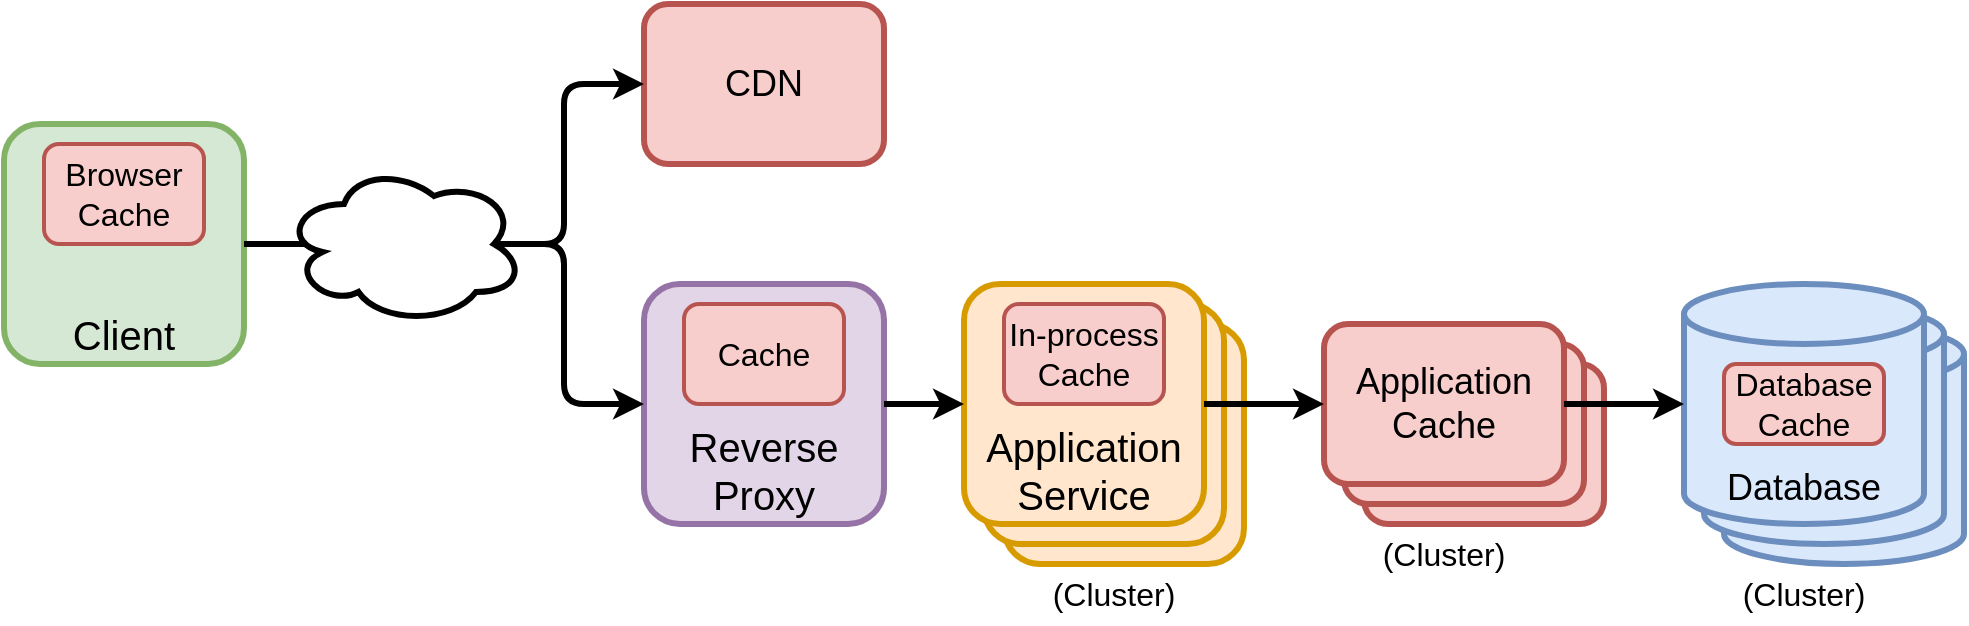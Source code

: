 <mxfile version="14.6.13" type="device"><diagram id="gNq746VleMmt2Xh5WtdC" name="Page-1"><mxGraphModel dx="1550" dy="682" grid="1" gridSize="10" guides="1" tooltips="1" connect="1" arrows="1" fold="1" page="1" pageScale="1" pageWidth="1200" pageHeight="3020" math="0" shadow="0"><root><mxCell id="0"/><mxCell id="1" parent="0"/><mxCell id="maVoOA81SDLvw3vbzKsw-30" value="" style="shape=cylinder3;whiteSpace=wrap;html=1;boundedLbl=1;backgroundOutline=1;size=15;strokeWidth=3;verticalAlign=bottom;fillColor=#dae8fc;strokeColor=#6c8ebf;" vertex="1" parent="1"><mxGeometry x="900" y="380" width="120" height="120" as="geometry"/></mxCell><mxCell id="maVoOA81SDLvw3vbzKsw-29" value="" style="shape=cylinder3;whiteSpace=wrap;html=1;boundedLbl=1;backgroundOutline=1;size=15;strokeWidth=3;verticalAlign=bottom;fillColor=#dae8fc;strokeColor=#6c8ebf;" vertex="1" parent="1"><mxGeometry x="890" y="370" width="120" height="120" as="geometry"/></mxCell><mxCell id="maVoOA81SDLvw3vbzKsw-25" value="&lt;font style=&quot;font-size: 18px&quot;&gt;&lt;br&gt;&lt;/font&gt;" style="rounded=1;whiteSpace=wrap;html=1;strokeWidth=3;fillColor=#f8cecc;strokeColor=#b85450;" vertex="1" parent="1"><mxGeometry x="720" y="400" width="120" height="80" as="geometry"/></mxCell><mxCell id="maVoOA81SDLvw3vbzKsw-24" value="&lt;font style=&quot;font-size: 18px&quot;&gt;&lt;br&gt;&lt;/font&gt;" style="rounded=1;whiteSpace=wrap;html=1;strokeWidth=3;fillColor=#f8cecc;strokeColor=#b85450;" vertex="1" parent="1"><mxGeometry x="710" y="390" width="120" height="80" as="geometry"/></mxCell><mxCell id="maVoOA81SDLvw3vbzKsw-22" value="&lt;span style=&quot;font-size: 20px&quot;&gt;&lt;br&gt;&lt;/span&gt;" style="rounded=1;whiteSpace=wrap;html=1;strokeWidth=3;verticalAlign=bottom;fillColor=#ffe6cc;strokeColor=#d79b00;" vertex="1" parent="1"><mxGeometry x="540" y="380" width="120" height="120" as="geometry"/></mxCell><mxCell id="maVoOA81SDLvw3vbzKsw-21" value="&lt;span style=&quot;font-size: 20px&quot;&gt;&lt;br&gt;&lt;/span&gt;" style="rounded=1;whiteSpace=wrap;html=1;strokeWidth=3;verticalAlign=bottom;fillColor=#ffe6cc;strokeColor=#d79b00;" vertex="1" parent="1"><mxGeometry x="530" y="370" width="120" height="120" as="geometry"/></mxCell><mxCell id="maVoOA81SDLvw3vbzKsw-1" value="&lt;font style=&quot;font-size: 20px&quot;&gt;Client&lt;/font&gt;" style="rounded=1;whiteSpace=wrap;html=1;strokeWidth=3;verticalAlign=bottom;fillColor=#d5e8d4;strokeColor=#82b366;" vertex="1" parent="1"><mxGeometry x="40" y="280" width="120" height="120" as="geometry"/></mxCell><mxCell id="maVoOA81SDLvw3vbzKsw-2" value="&lt;font style=&quot;font-size: 16px&quot;&gt;Browser Cache&lt;/font&gt;" style="rounded=1;whiteSpace=wrap;html=1;strokeWidth=2;fillColor=#f8cecc;strokeColor=#b85450;" vertex="1" parent="1"><mxGeometry x="60" y="290" width="80" height="50" as="geometry"/></mxCell><mxCell id="maVoOA81SDLvw3vbzKsw-4" value="&lt;font style=&quot;font-size: 18px&quot;&gt;CDN&lt;/font&gt;" style="rounded=1;whiteSpace=wrap;html=1;strokeWidth=3;fillColor=#f8cecc;strokeColor=#b85450;" vertex="1" parent="1"><mxGeometry x="360" y="220" width="120" height="80" as="geometry"/></mxCell><mxCell id="maVoOA81SDLvw3vbzKsw-6" value="&lt;font style=&quot;font-size: 20px&quot;&gt;Reverse Proxy&lt;/font&gt;" style="rounded=1;whiteSpace=wrap;html=1;strokeWidth=3;verticalAlign=bottom;fillColor=#e1d5e7;strokeColor=#9673a6;" vertex="1" parent="1"><mxGeometry x="360" y="360" width="120" height="120" as="geometry"/></mxCell><mxCell id="maVoOA81SDLvw3vbzKsw-7" value="&lt;span style=&quot;font-size: 16px&quot;&gt;Cache&lt;/span&gt;" style="rounded=1;whiteSpace=wrap;html=1;strokeWidth=2;fillColor=#f8cecc;strokeColor=#b85450;" vertex="1" parent="1"><mxGeometry x="380" y="370" width="80" height="50" as="geometry"/></mxCell><mxCell id="maVoOA81SDLvw3vbzKsw-8" value="&lt;span style=&quot;font-size: 20px&quot;&gt;Application&lt;br&gt;Service&lt;br&gt;&lt;/span&gt;" style="rounded=1;whiteSpace=wrap;html=1;strokeWidth=3;verticalAlign=bottom;fillColor=#ffe6cc;strokeColor=#d79b00;" vertex="1" parent="1"><mxGeometry x="520" y="360" width="120" height="120" as="geometry"/></mxCell><mxCell id="maVoOA81SDLvw3vbzKsw-9" value="&lt;span style=&quot;font-size: 16px&quot;&gt;In-process&lt;br&gt;Cache&lt;br&gt;&lt;/span&gt;" style="rounded=1;whiteSpace=wrap;html=1;strokeWidth=2;fillColor=#f8cecc;strokeColor=#b85450;" vertex="1" parent="1"><mxGeometry x="540" y="370" width="80" height="50" as="geometry"/></mxCell><mxCell id="maVoOA81SDLvw3vbzKsw-13" value="&lt;font style=&quot;font-size: 18px&quot;&gt;Application&lt;br&gt;Cache&lt;br&gt;&lt;/font&gt;" style="rounded=1;whiteSpace=wrap;html=1;strokeWidth=3;fillColor=#f8cecc;strokeColor=#b85450;" vertex="1" parent="1"><mxGeometry x="700" y="380" width="120" height="80" as="geometry"/></mxCell><mxCell id="maVoOA81SDLvw3vbzKsw-14" value="&lt;font style=&quot;font-size: 18px&quot;&gt;Database&lt;/font&gt;" style="shape=cylinder3;whiteSpace=wrap;html=1;boundedLbl=1;backgroundOutline=1;size=15;strokeWidth=3;verticalAlign=bottom;fillColor=#dae8fc;strokeColor=#6c8ebf;" vertex="1" parent="1"><mxGeometry x="880" y="360" width="120" height="120" as="geometry"/></mxCell><mxCell id="maVoOA81SDLvw3vbzKsw-15" value="&lt;span style=&quot;font-size: 16px&quot;&gt;Database&lt;br&gt;Cache&lt;/span&gt;" style="rounded=1;whiteSpace=wrap;html=1;strokeWidth=2;fillColor=#f8cecc;strokeColor=#b85450;" vertex="1" parent="1"><mxGeometry x="900" y="400" width="80" height="40" as="geometry"/></mxCell><mxCell id="maVoOA81SDLvw3vbzKsw-16" value="" style="endArrow=classic;html=1;exitX=1;exitY=0.5;exitDx=0;exitDy=0;entryX=0;entryY=0.5;entryDx=0;entryDy=0;strokeWidth=3;" edge="1" parent="1" source="maVoOA81SDLvw3vbzKsw-1" target="maVoOA81SDLvw3vbzKsw-4"><mxGeometry width="50" height="50" relative="1" as="geometry"><mxPoint x="570" y="310" as="sourcePoint"/><mxPoint x="620" y="260" as="targetPoint"/><Array as="points"><mxPoint x="320" y="340"/><mxPoint x="320" y="260"/></Array></mxGeometry></mxCell><mxCell id="maVoOA81SDLvw3vbzKsw-17" value="" style="endArrow=classic;html=1;strokeWidth=3;exitX=1;exitY=0.5;exitDx=0;exitDy=0;entryX=0;entryY=0.5;entryDx=0;entryDy=0;startArrow=none;" edge="1" parent="1" source="maVoOA81SDLvw3vbzKsw-33" target="maVoOA81SDLvw3vbzKsw-6"><mxGeometry width="50" height="50" relative="1" as="geometry"><mxPoint x="570" y="310" as="sourcePoint"/><mxPoint x="620" y="260" as="targetPoint"/><Array as="points"><mxPoint x="320" y="340"/><mxPoint x="320" y="420"/></Array></mxGeometry></mxCell><mxCell id="maVoOA81SDLvw3vbzKsw-18" value="" style="endArrow=classic;html=1;strokeWidth=3;exitX=1;exitY=0.5;exitDx=0;exitDy=0;entryX=0;entryY=0.5;entryDx=0;entryDy=0;" edge="1" parent="1" source="maVoOA81SDLvw3vbzKsw-6" target="maVoOA81SDLvw3vbzKsw-8"><mxGeometry width="50" height="50" relative="1" as="geometry"><mxPoint x="570" y="310" as="sourcePoint"/><mxPoint x="620" y="260" as="targetPoint"/></mxGeometry></mxCell><mxCell id="maVoOA81SDLvw3vbzKsw-19" value="" style="endArrow=classic;html=1;strokeWidth=3;entryX=0;entryY=0.5;entryDx=0;entryDy=0;exitX=1;exitY=0.5;exitDx=0;exitDy=0;" edge="1" parent="1" source="maVoOA81SDLvw3vbzKsw-8" target="maVoOA81SDLvw3vbzKsw-13"><mxGeometry width="50" height="50" relative="1" as="geometry"><mxPoint x="530" y="310" as="sourcePoint"/><mxPoint x="580" y="260" as="targetPoint"/></mxGeometry></mxCell><mxCell id="maVoOA81SDLvw3vbzKsw-20" value="" style="endArrow=classic;html=1;strokeWidth=3;entryX=0;entryY=0.5;entryDx=0;entryDy=0;entryPerimeter=0;exitX=1;exitY=0.5;exitDx=0;exitDy=0;" edge="1" parent="1" source="maVoOA81SDLvw3vbzKsw-13" target="maVoOA81SDLvw3vbzKsw-14"><mxGeometry width="50" height="50" relative="1" as="geometry"><mxPoint x="510" y="310" as="sourcePoint"/><mxPoint x="560" y="260" as="targetPoint"/></mxGeometry></mxCell><mxCell id="maVoOA81SDLvw3vbzKsw-23" value="&lt;font style=&quot;font-size: 16px&quot;&gt;(Cluster)&lt;/font&gt;" style="text;html=1;strokeColor=none;fillColor=none;align=center;verticalAlign=middle;whiteSpace=wrap;rounded=0;" vertex="1" parent="1"><mxGeometry x="560" y="500" width="70" height="30" as="geometry"/></mxCell><mxCell id="maVoOA81SDLvw3vbzKsw-27" value="&lt;font style=&quot;font-size: 16px&quot;&gt;(Cluster)&lt;/font&gt;" style="text;html=1;strokeColor=none;fillColor=none;align=center;verticalAlign=middle;whiteSpace=wrap;rounded=0;" vertex="1" parent="1"><mxGeometry x="725" y="480" width="70" height="30" as="geometry"/></mxCell><mxCell id="maVoOA81SDLvw3vbzKsw-28" value="&lt;font style=&quot;font-size: 16px&quot;&gt;(Cluster)&lt;/font&gt;" style="text;html=1;strokeColor=none;fillColor=none;align=center;verticalAlign=middle;whiteSpace=wrap;rounded=0;" vertex="1" parent="1"><mxGeometry x="905" y="500" width="70" height="30" as="geometry"/></mxCell><mxCell id="maVoOA81SDLvw3vbzKsw-33" value="" style="ellipse;shape=cloud;whiteSpace=wrap;html=1;strokeWidth=3;" vertex="1" parent="1"><mxGeometry x="180" y="300" width="120" height="80" as="geometry"/></mxCell><mxCell id="maVoOA81SDLvw3vbzKsw-34" value="" style="endArrow=none;html=1;strokeWidth=3;exitX=1;exitY=0.5;exitDx=0;exitDy=0;entryX=0;entryY=0.5;entryDx=0;entryDy=0;" edge="1" parent="1" source="maVoOA81SDLvw3vbzKsw-1" target="maVoOA81SDLvw3vbzKsw-33"><mxGeometry width="50" height="50" relative="1" as="geometry"><mxPoint x="160" y="340" as="sourcePoint"/><mxPoint x="360" y="420" as="targetPoint"/><Array as="points"/></mxGeometry></mxCell></root></mxGraphModel></diagram></mxfile>